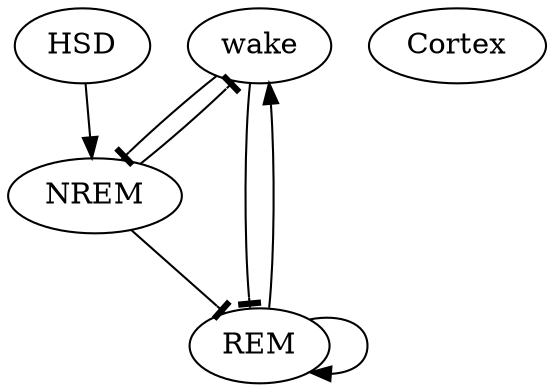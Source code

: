 digraph {
	wake [label=wake]
	NREM [label=NREM]
	REM [label=REM]
	HSD [label=HSD]
	Cortex [label=Cortex]
	REM -> wake [constraint=true directed=false]
	NREM -> wake [arrowhead=tee constraint=true directed=false]
	wake -> NREM [arrowhead=tee constraint=true directed=false]
	HSD -> NREM [constraint=true directed=false]
	wake -> REM [arrowhead=tee constraint=true directed=false]
	REM -> REM [constraint=true directed=false]
	NREM -> REM [arrowhead=tee constraint=true directed=false]
}
